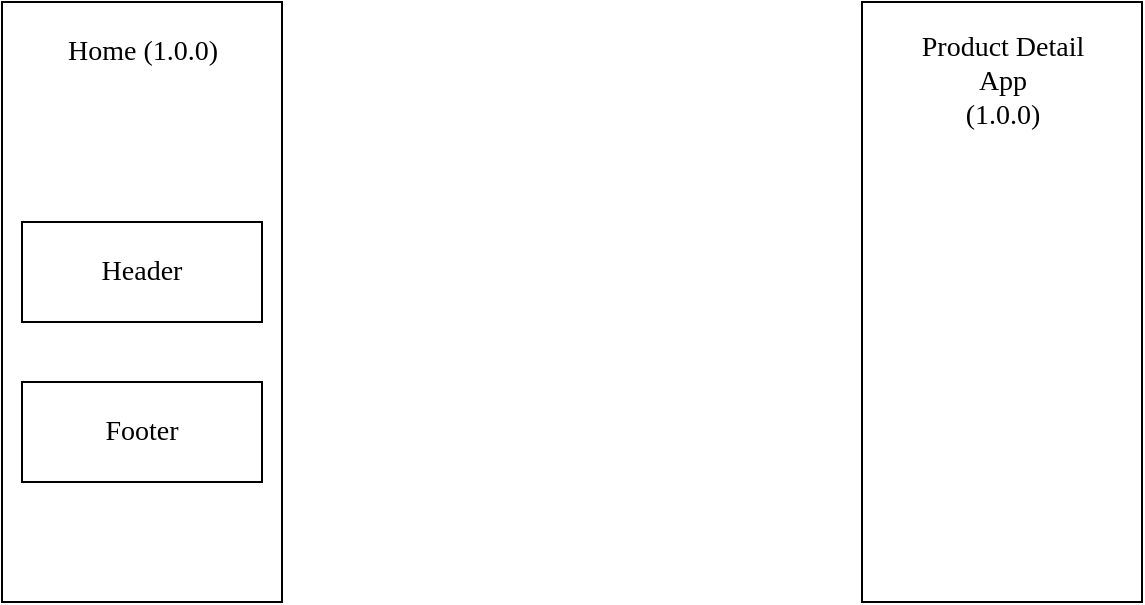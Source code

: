 <mxfile>
    <diagram id="dHypjjYcqc_BbXHlprej" name="Page">
        <mxGraphModel dx="966" dy="583" grid="1" gridSize="10" guides="1" tooltips="1" connect="1" arrows="1" fold="1" page="1" pageScale="1" pageWidth="827" pageHeight="1169" math="0" shadow="0">
            <root>
                <mxCell id="0"/>
                <mxCell id="1" parent="0"/>
                <mxCell id="UGExCL-IsV3j4OoQzNv0-1" value="&lt;blockquote style=&quot;margin: 0 0 0 40px; border: none; padding: 0px;&quot;&gt;&lt;p style=&quot;line-height: 0%;&quot;&gt;&lt;br&gt;&lt;/p&gt;&lt;/blockquote&gt;" style="whiteSpace=wrap;html=1;fontSize=14;align=center;labelPosition=center;verticalLabelPosition=middle;verticalAlign=middle;spacingTop=0;" vertex="1" parent="1">
                    <mxGeometry x="80" y="80" width="140" height="300" as="geometry"/>
                </mxCell>
                <mxCell id="UGExCL-IsV3j4OoQzNv0-2" value="Header" style="whiteSpace=wrap;html=1;fontFamily=Verdana;fontSize=14;" vertex="1" parent="1">
                    <mxGeometry x="90" y="190" width="120" height="50" as="geometry"/>
                </mxCell>
                <mxCell id="UGExCL-IsV3j4OoQzNv0-3" value="Footer" style="whiteSpace=wrap;html=1;fontFamily=Verdana;fontSize=14;" vertex="1" parent="1">
                    <mxGeometry x="90" y="270" width="120" height="50" as="geometry"/>
                </mxCell>
                <mxCell id="UGExCL-IsV3j4OoQzNv0-5" value="Home (1.0.0)" style="text;html=1;align=center;verticalAlign=middle;resizable=0;points=[];autosize=1;strokeColor=none;fillColor=none;fontSize=14;fontFamily=Verdana;" vertex="1" parent="1">
                    <mxGeometry x="90" y="90" width="120" height="30" as="geometry"/>
                </mxCell>
                <mxCell id="UGExCL-IsV3j4OoQzNv0-6" value="&lt;blockquote style=&quot;margin: 0 0 0 40px; border: none; padding: 0px;&quot;&gt;&lt;p style=&quot;line-height: 0%;&quot;&gt;&lt;br&gt;&lt;/p&gt;&lt;/blockquote&gt;" style="whiteSpace=wrap;html=1;fontSize=14;align=center;labelPosition=center;verticalLabelPosition=middle;verticalAlign=middle;spacingTop=0;" vertex="1" parent="1">
                    <mxGeometry x="510" y="80" width="140" height="300" as="geometry"/>
                </mxCell>
                <mxCell id="UGExCL-IsV3j4OoQzNv0-9" value="Product Detail &lt;br&gt;App&lt;br&gt;(1.0.0)" style="text;html=1;align=center;verticalAlign=middle;resizable=0;points=[];autosize=1;strokeColor=none;fillColor=none;fontSize=14;fontFamily=Verdana;" vertex="1" parent="1">
                    <mxGeometry x="520" y="90" width="120" height="60" as="geometry"/>
                </mxCell>
            </root>
        </mxGraphModel>
    </diagram>
    <diagram id="IbAGYsXFlwqiSB0SvFid" name="Npm">
        <mxGraphModel dx="966" dy="583" grid="1" gridSize="10" guides="1" tooltips="1" connect="1" arrows="1" fold="1" page="1" pageScale="1" pageWidth="827" pageHeight="1169" math="0" shadow="0">
            <root>
                <mxCell id="0"/>
                <mxCell id="1" parent="0"/>
                <mxCell id="_d2kskTB7CfmiQSi0M4w-1" value="&lt;blockquote style=&quot;margin: 0 0 0 40px; border: none; padding: 0px;&quot;&gt;&lt;p style=&quot;line-height: 0%;&quot;&gt;&lt;br&gt;&lt;/p&gt;&lt;/blockquote&gt;" style="whiteSpace=wrap;html=1;fontSize=14;align=center;labelPosition=center;verticalLabelPosition=middle;verticalAlign=middle;spacingTop=0;" vertex="1" parent="1">
                    <mxGeometry x="80" y="80" width="140" height="300" as="geometry"/>
                </mxCell>
                <mxCell id="_d2kskTB7CfmiQSi0M4w-4" value="Home (1.0.0)" style="text;html=1;align=center;verticalAlign=middle;resizable=0;points=[];autosize=1;strokeColor=none;fillColor=none;fontSize=14;fontFamily=Verdana;" vertex="1" parent="1">
                    <mxGeometry x="90" y="90" width="120" height="30" as="geometry"/>
                </mxCell>
                <mxCell id="_d2kskTB7CfmiQSi0M4w-5" value="&lt;blockquote style=&quot;margin: 0 0 0 40px; border: none; padding: 0px;&quot;&gt;&lt;p style=&quot;line-height: 0%;&quot;&gt;&lt;br&gt;&lt;/p&gt;&lt;/blockquote&gt;" style="whiteSpace=wrap;html=1;fontSize=14;align=center;labelPosition=center;verticalLabelPosition=middle;verticalAlign=middle;spacingTop=0;" vertex="1" parent="1">
                    <mxGeometry x="510" y="80" width="140" height="300" as="geometry"/>
                </mxCell>
                <mxCell id="_d2kskTB7CfmiQSi0M4w-8" value="Product Detail &lt;br&gt;App&lt;br&gt;(1.0.0)" style="text;html=1;align=center;verticalAlign=middle;resizable=0;points=[];autosize=1;strokeColor=none;fillColor=none;fontSize=14;fontFamily=Verdana;" vertex="1" parent="1">
                    <mxGeometry x="520" y="90" width="120" height="60" as="geometry"/>
                </mxCell>
                <mxCell id="_d2kskTB7CfmiQSi0M4w-9" value="&lt;blockquote style=&quot;margin: 0 0 0 40px; border: none; padding: 0px;&quot;&gt;&lt;p style=&quot;line-height: 0%;&quot;&gt;&lt;br&gt;&lt;/p&gt;&lt;/blockquote&gt;" style="whiteSpace=wrap;html=1;fontSize=14;align=center;labelPosition=center;verticalLabelPosition=middle;verticalAlign=middle;spacingTop=0;" vertex="1" parent="1">
                    <mxGeometry x="290" y="285" width="140" height="300" as="geometry"/>
                </mxCell>
                <mxCell id="_d2kskTB7CfmiQSi0M4w-10" value="Header" style="whiteSpace=wrap;html=1;fontFamily=Verdana;fontSize=14;" vertex="1" parent="1">
                    <mxGeometry x="300" y="395" width="120" height="50" as="geometry"/>
                </mxCell>
                <mxCell id="_d2kskTB7CfmiQSi0M4w-11" value="Footer" style="whiteSpace=wrap;html=1;fontFamily=Verdana;fontSize=14;" vertex="1" parent="1">
                    <mxGeometry x="300" y="475" width="120" height="50" as="geometry"/>
                </mxCell>
                <mxCell id="_d2kskTB7CfmiQSi0M4w-12" value="Npm Lib (1.0.0)" style="text;html=1;align=center;verticalAlign=middle;resizable=0;points=[];autosize=1;strokeColor=none;fillColor=none;fontSize=14;fontFamily=Verdana;" vertex="1" parent="1">
                    <mxGeometry x="290" y="295" width="140" height="30" as="geometry"/>
                </mxCell>
                <mxCell id="_d2kskTB7CfmiQSi0M4w-13" value="" style="edgeStyle=none;orthogonalLoop=1;jettySize=auto;html=1;fontFamily=Verdana;fontSize=14;exitX=-0.014;exitY=0.167;exitDx=0;exitDy=0;exitPerimeter=0;" edge="1" parent="1" source="_d2kskTB7CfmiQSi0M4w-5">
                    <mxGeometry width="80" relative="1" as="geometry">
                        <mxPoint x="390" y="130" as="sourcePoint"/>
                        <mxPoint x="400" y="280" as="targetPoint"/>
                        <Array as="points">
                            <mxPoint x="400" y="130"/>
                        </Array>
                    </mxGeometry>
                </mxCell>
                <mxCell id="_d2kskTB7CfmiQSi0M4w-15" value="" style="edgeStyle=none;orthogonalLoop=1;jettySize=auto;html=1;fontFamily=Verdana;fontSize=14;" edge="1" parent="1">
                    <mxGeometry width="80" relative="1" as="geometry">
                        <mxPoint x="220" y="130" as="sourcePoint"/>
                        <mxPoint x="320" y="280" as="targetPoint"/>
                        <Array as="points">
                            <mxPoint x="320" y="130"/>
                        </Array>
                    </mxGeometry>
                </mxCell>
            </root>
        </mxGraphModel>
    </diagram>
    <diagram id="wYl02NWX57VdT3gijnf7" name="AssetStore">
        <mxGraphModel dx="966" dy="583" grid="1" gridSize="10" guides="1" tooltips="1" connect="1" arrows="1" fold="1" page="1" pageScale="1" pageWidth="827" pageHeight="1169" math="0" shadow="0">
            <root>
                <mxCell id="0"/>
                <mxCell id="1" parent="0"/>
                <mxCell id="a_HYay_eD_Wp7i6V1P0m-1" value="&lt;blockquote style=&quot;margin: 0 0 0 40px; border: none; padding: 0px;&quot;&gt;&lt;p style=&quot;line-height: 0%;&quot;&gt;&lt;br&gt;&lt;/p&gt;&lt;/blockquote&gt;" style="whiteSpace=wrap;html=1;fontSize=14;align=center;labelPosition=center;verticalLabelPosition=middle;verticalAlign=middle;spacingTop=0;" vertex="1" parent="1">
                    <mxGeometry x="80" y="200" width="140" height="300" as="geometry"/>
                </mxCell>
                <mxCell id="a_HYay_eD_Wp7i6V1P0m-2" value="Home (1.0.0)" style="text;html=1;align=center;verticalAlign=middle;resizable=0;points=[];autosize=1;strokeColor=none;fillColor=none;fontSize=14;fontFamily=Verdana;" vertex="1" parent="1">
                    <mxGeometry x="90" y="220" width="120" height="30" as="geometry"/>
                </mxCell>
                <mxCell id="a_HYay_eD_Wp7i6V1P0m-3" value="&lt;blockquote style=&quot;margin: 0 0 0 40px; border: none; padding: 0px;&quot;&gt;&lt;p style=&quot;line-height: 0%;&quot;&gt;&lt;br&gt;&lt;/p&gt;&lt;/blockquote&gt;" style="whiteSpace=wrap;html=1;fontSize=14;align=center;labelPosition=center;verticalLabelPosition=middle;verticalAlign=middle;spacingTop=0;" vertex="1" parent="1">
                    <mxGeometry x="640" y="200" width="140" height="300" as="geometry"/>
                </mxCell>
                <mxCell id="a_HYay_eD_Wp7i6V1P0m-4" value="Product Detail &lt;br&gt;App&lt;br&gt;(1.0.0)" style="text;html=1;align=center;verticalAlign=middle;resizable=0;points=[];autosize=1;strokeColor=none;fillColor=none;fontSize=14;fontFamily=Verdana;" vertex="1" parent="1">
                    <mxGeometry x="650" y="210" width="120" height="60" as="geometry"/>
                </mxCell>
                <mxCell id="a_HYay_eD_Wp7i6V1P0m-5" value="&lt;blockquote style=&quot;margin: 0 0 0 40px; border: none; padding: 0px;&quot;&gt;&lt;p style=&quot;line-height: 0%;&quot;&gt;&lt;br&gt;&lt;/p&gt;&lt;/blockquote&gt;" style="whiteSpace=wrap;html=1;fontSize=14;align=center;labelPosition=center;verticalLabelPosition=middle;verticalAlign=middle;spacingTop=0;" vertex="1" parent="1">
                    <mxGeometry x="290" y="40" width="140" height="260" as="geometry"/>
                </mxCell>
                <mxCell id="a_HYay_eD_Wp7i6V1P0m-8" value="Header/Footer&lt;br&gt;Project" style="text;html=1;align=center;verticalAlign=middle;resizable=0;points=[];autosize=1;strokeColor=none;fillColor=none;fontSize=14;fontFamily=Verdana;" vertex="1" parent="1">
                    <mxGeometry x="300" y="50" width="120" height="50" as="geometry"/>
                </mxCell>
                <mxCell id="eTRwbqTdBxkcz6b2-0ea-1" value="Header" style="whiteSpace=wrap;html=1;fontFamily=Verdana;fontSize=14;" vertex="1" parent="1">
                    <mxGeometry x="300" y="130" width="120" height="50" as="geometry"/>
                </mxCell>
                <mxCell id="eTRwbqTdBxkcz6b2-0ea-2" value="Footer" style="whiteSpace=wrap;html=1;fontFamily=Verdana;fontSize=14;" vertex="1" parent="1">
                    <mxGeometry x="300" y="210" width="120" height="50" as="geometry"/>
                </mxCell>
                <mxCell id="eTRwbqTdBxkcz6b2-0ea-3" value="S3 Artifacts" style="whiteSpace=wrap;html=1;fontFamily=Verdana;fontSize=14;" vertex="1" parent="1">
                    <mxGeometry x="480" y="120" width="120" height="50" as="geometry"/>
                </mxCell>
                <mxCell id="eTRwbqTdBxkcz6b2-0ea-4" value="Shim Library" style="whiteSpace=wrap;html=1;fontFamily=Verdana;fontSize=14;" vertex="1" parent="1">
                    <mxGeometry x="410" y="400" width="120" height="50" as="geometry"/>
                </mxCell>
                <mxCell id="eTRwbqTdBxkcz6b2-0ea-5" value="" style="edgeStyle=none;orthogonalLoop=1;jettySize=auto;html=1;fontFamily=Verdana;fontSize=14;" edge="1" parent="1">
                    <mxGeometry width="80" relative="1" as="geometry">
                        <mxPoint x="220" y="340" as="sourcePoint"/>
                        <mxPoint x="410" y="420" as="targetPoint"/>
                        <Array as="points">
                            <mxPoint x="280" y="340"/>
                            <mxPoint x="280" y="420"/>
                        </Array>
                    </mxGeometry>
                </mxCell>
                <mxCell id="eTRwbqTdBxkcz6b2-0ea-6" value="" style="edgeStyle=none;orthogonalLoop=1;jettySize=auto;html=1;fontFamily=Verdana;fontSize=14;exitX=0.5;exitY=0;exitDx=0;exitDy=0;entryX=0.5;entryY=1;entryDx=0;entryDy=0;" edge="1" parent="1" source="eTRwbqTdBxkcz6b2-0ea-4" target="eTRwbqTdBxkcz6b2-0ea-3">
                    <mxGeometry width="80" relative="1" as="geometry">
                        <mxPoint x="410" y="220" as="sourcePoint"/>
                        <mxPoint x="490" y="220" as="targetPoint"/>
                        <Array as="points">
                            <mxPoint x="470" y="280"/>
                            <mxPoint x="540" y="280"/>
                        </Array>
                    </mxGeometry>
                </mxCell>
                <mxCell id="eTRwbqTdBxkcz6b2-0ea-7" value="" style="edgeStyle=none;orthogonalLoop=1;jettySize=auto;html=1;fontFamily=Verdana;fontSize=14;exitX=-0.014;exitY=0.462;exitDx=0;exitDy=0;exitPerimeter=0;entryX=1;entryY=0.25;entryDx=0;entryDy=0;" edge="1" parent="1" source="a_HYay_eD_Wp7i6V1P0m-3" target="eTRwbqTdBxkcz6b2-0ea-4">
                    <mxGeometry width="80" relative="1" as="geometry">
                        <mxPoint x="500" y="220" as="sourcePoint"/>
                        <mxPoint x="580" y="220" as="targetPoint"/>
                        <Array as="points">
                            <mxPoint x="590" y="339"/>
                            <mxPoint x="590" y="413"/>
                        </Array>
                    </mxGeometry>
                </mxCell>
                <mxCell id="eTRwbqTdBxkcz6b2-0ea-8" value="" style="edgeStyle=none;orthogonalLoop=1;jettySize=auto;html=1;fontFamily=Verdana;fontSize=14;exitX=1.014;exitY=0.098;exitDx=0;exitDy=0;exitPerimeter=0;entryX=0.5;entryY=0;entryDx=0;entryDy=0;" edge="1" parent="1" source="a_HYay_eD_Wp7i6V1P0m-5" target="eTRwbqTdBxkcz6b2-0ea-3">
                    <mxGeometry width="80" relative="1" as="geometry">
                        <mxPoint x="500" y="220" as="sourcePoint"/>
                        <mxPoint x="580" y="220" as="targetPoint"/>
                        <Array as="points">
                            <mxPoint x="540" y="65"/>
                        </Array>
                    </mxGeometry>
                </mxCell>
            </root>
        </mxGraphModel>
    </diagram>
    <diagram id="tFV5TlGXTdfQtkIry8nj" name="ModuleFederation">
        <mxGraphModel dx="966" dy="583" grid="1" gridSize="10" guides="1" tooltips="1" connect="1" arrows="1" fold="1" page="1" pageScale="1" pageWidth="827" pageHeight="1169" math="0" shadow="0">
            <root>
                <mxCell id="0"/>
                <mxCell id="1" parent="0"/>
                <mxCell id="YJ1DDAtDsbJdqKezBVQR-1" value="&lt;blockquote style=&quot;margin: 0 0 0 40px; border: none; padding: 0px;&quot;&gt;&lt;p style=&quot;line-height: 0%;&quot;&gt;&lt;br&gt;&lt;/p&gt;&lt;/blockquote&gt;" style="whiteSpace=wrap;html=1;fontSize=14;align=center;labelPosition=center;verticalLabelPosition=middle;verticalAlign=middle;spacingTop=0;" vertex="1" parent="1">
                    <mxGeometry x="60" y="80" width="180" height="300" as="geometry"/>
                </mxCell>
                <mxCell id="YJ1DDAtDsbJdqKezBVQR-2" value="Header" style="whiteSpace=wrap;html=1;fontFamily=Verdana;fontSize=14;" vertex="1" parent="1">
                    <mxGeometry x="90" y="190" width="120" height="50" as="geometry"/>
                </mxCell>
                <mxCell id="YJ1DDAtDsbJdqKezBVQR-3" value="Footer" style="whiteSpace=wrap;html=1;fontFamily=Verdana;fontSize=14;" vertex="1" parent="1">
                    <mxGeometry x="90" y="270" width="120" height="50" as="geometry"/>
                </mxCell>
                <mxCell id="YJ1DDAtDsbJdqKezBVQR-4" value="Home (1.0.0)" style="text;html=1;align=center;verticalAlign=middle;resizable=0;points=[];autosize=1;strokeColor=none;fillColor=none;fontSize=14;fontFamily=Verdana;" vertex="1" parent="1">
                    <mxGeometry x="90" y="90" width="120" height="30" as="geometry"/>
                </mxCell>
                <mxCell id="YJ1DDAtDsbJdqKezBVQR-5" value="&lt;blockquote style=&quot;margin: 0 0 0 40px; border: none; padding: 0px;&quot;&gt;&lt;p style=&quot;line-height: 0%;&quot;&gt;&lt;br&gt;&lt;/p&gt;&lt;/blockquote&gt;" style="whiteSpace=wrap;html=1;fontSize=14;align=center;labelPosition=center;verticalLabelPosition=middle;verticalAlign=middle;spacingTop=0;" vertex="1" parent="1">
                    <mxGeometry x="500" y="80" width="180" height="300" as="geometry"/>
                </mxCell>
                <mxCell id="YJ1DDAtDsbJdqKezBVQR-6" value="Product Detail &lt;br&gt;App&lt;br&gt;(1.0.0)" style="text;html=1;align=center;verticalAlign=middle;resizable=0;points=[];autosize=1;strokeColor=none;fillColor=none;fontSize=14;fontFamily=Verdana;" vertex="1" parent="1">
                    <mxGeometry x="520" y="90" width="120" height="60" as="geometry"/>
                </mxCell>
                <mxCell id="YJ1DDAtDsbJdqKezBVQR-7" value="" style="edgeStyle=none;orthogonalLoop=1;jettySize=auto;html=1;fontFamily=Verdana;fontSize=14;entryX=1;entryY=0.25;entryDx=0;entryDy=0;" edge="1" parent="1" target="YJ1DDAtDsbJdqKezBVQR-2">
                    <mxGeometry width="80" relative="1" as="geometry">
                        <mxPoint x="500" y="120" as="sourcePoint"/>
                        <mxPoint x="490" y="300" as="targetPoint"/>
                        <Array as="points">
                            <mxPoint x="360" y="120"/>
                            <mxPoint x="360" y="203"/>
                        </Array>
                    </mxGeometry>
                </mxCell>
                <mxCell id="YJ1DDAtDsbJdqKezBVQR-8" value="" style="edgeStyle=none;orthogonalLoop=1;jettySize=auto;html=1;fontFamily=Verdana;fontSize=14;entryX=1;entryY=0.25;entryDx=0;entryDy=0;" edge="1" parent="1">
                    <mxGeometry width="80" relative="1" as="geometry">
                        <mxPoint x="500" y="220" as="sourcePoint"/>
                        <mxPoint x="210" y="302.5" as="targetPoint"/>
                        <Array as="points">
                            <mxPoint x="360" y="220"/>
                            <mxPoint x="360" y="303"/>
                        </Array>
                    </mxGeometry>
                </mxCell>
            </root>
        </mxGraphModel>
    </diagram>
</mxfile>